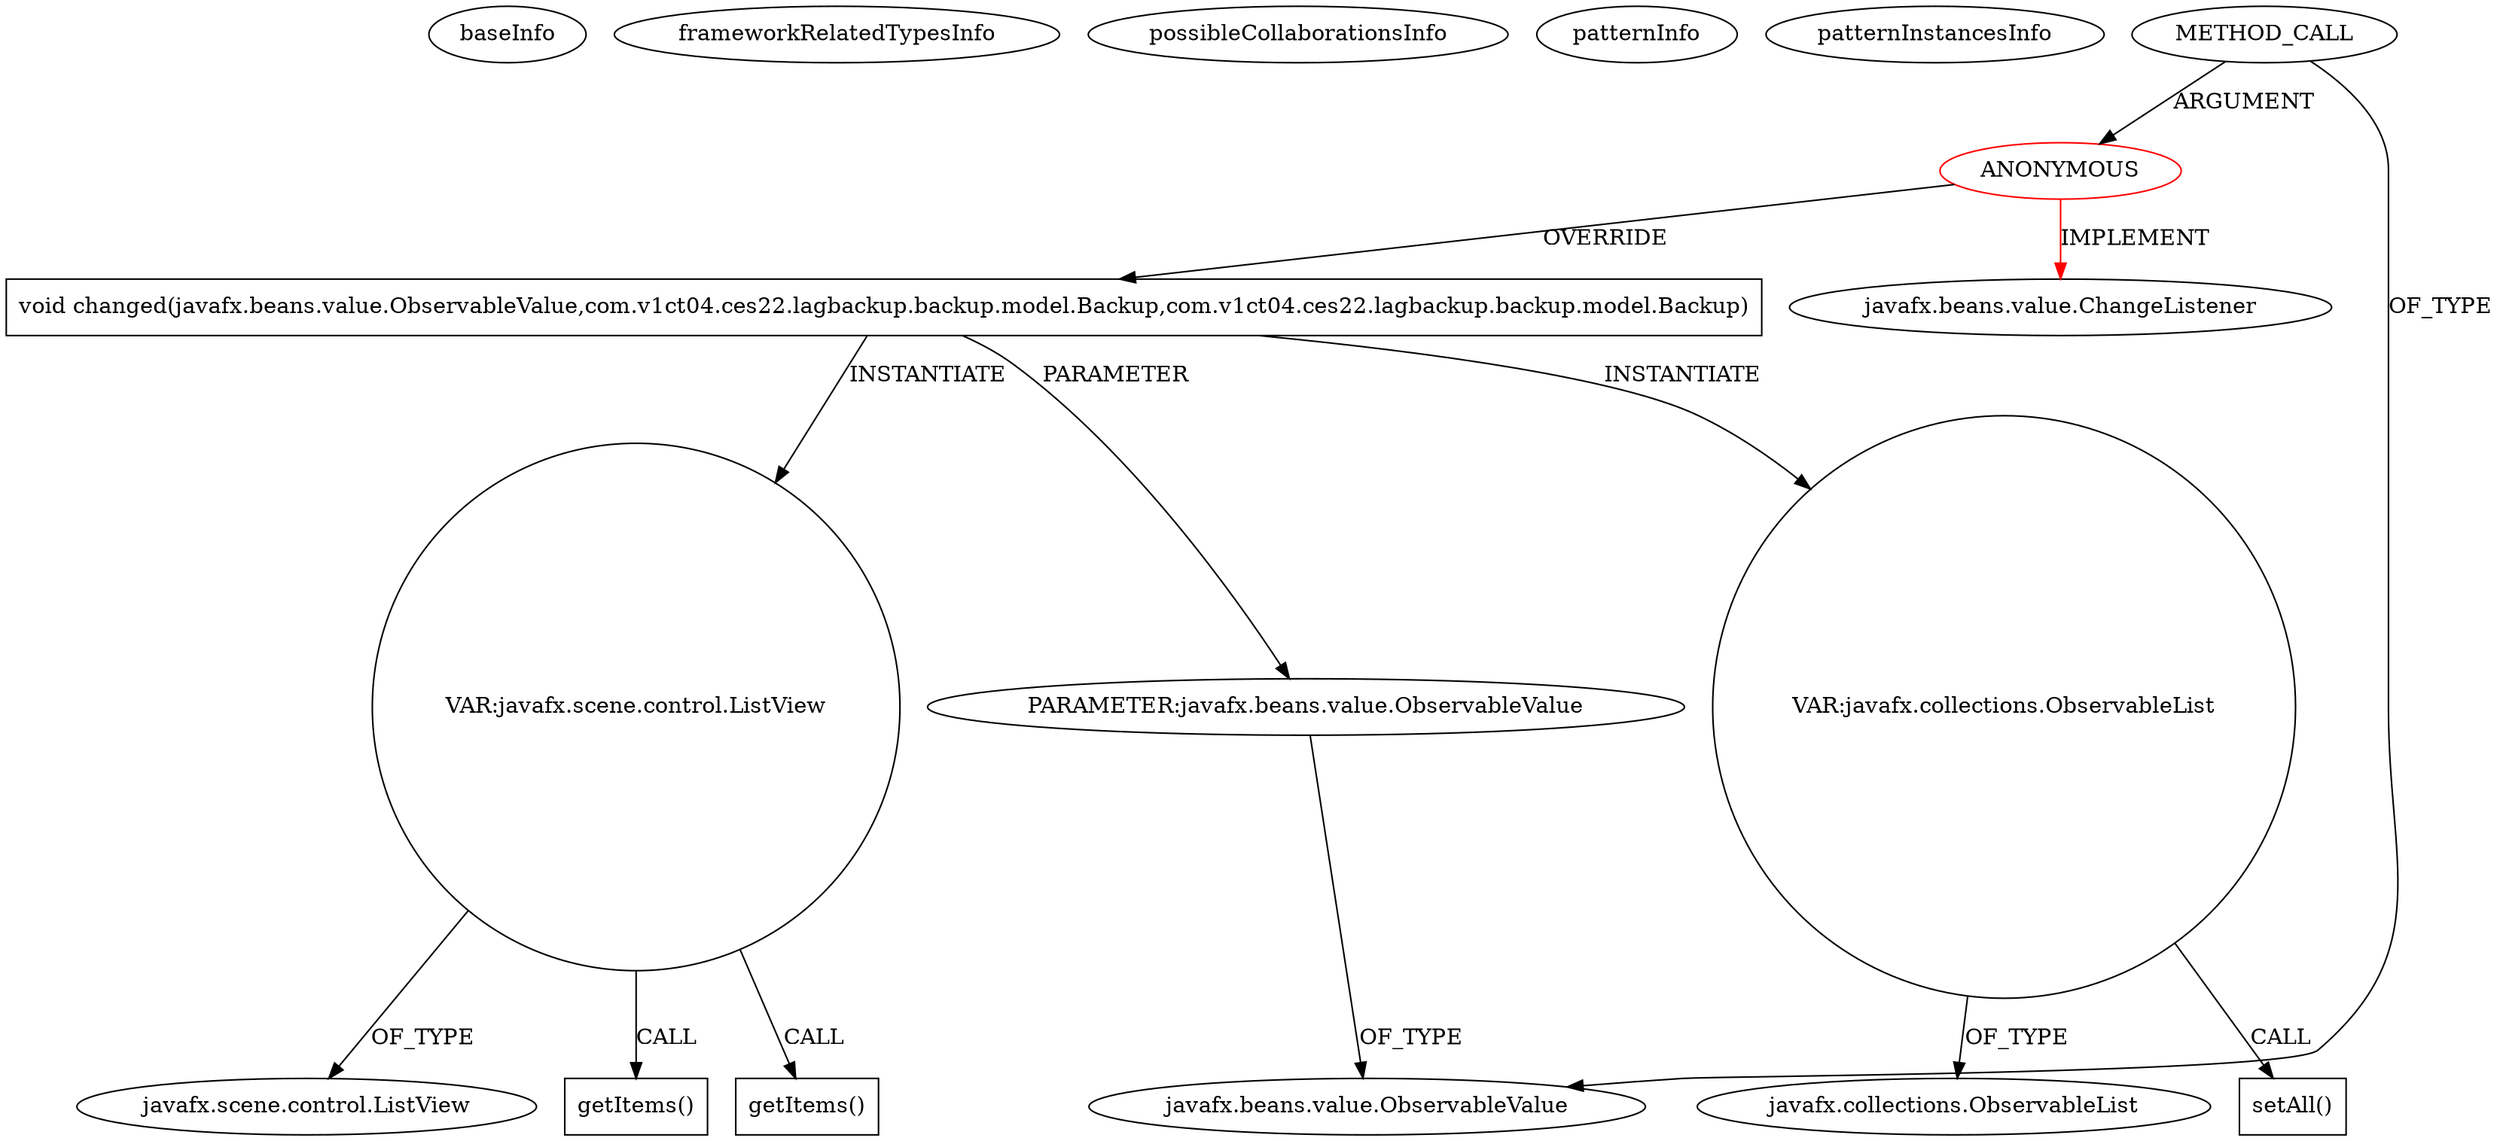 digraph {
baseInfo[graphId=3998,category="pattern",isAnonymous=true,possibleRelation=false]
frameworkRelatedTypesInfo[0="javafx.beans.value.ChangeListener"]
possibleCollaborationsInfo[]
patternInfo[frequency=3.0,patternRootClient=0]
patternInstancesInfo[0="v1ct04-lagbackup~/v1ct04-lagbackup/lagbackup-master/src/com/v1ct04/ces22/lagbackup/view/main/controllers/IncrementTabController.java~void initialize(java.net.URL,java.util.ResourceBundle)~4627",1="v1ct04-lagbackup~/v1ct04-lagbackup/lagbackup-master/src/com/v1ct04/ces22/lagbackup/view/main/controllers/RestoreTabController.java~void initialize(java.net.URL,java.util.ResourceBundle)~4634",2="v1ct04-lagbackup~/v1ct04-lagbackup/lagbackup-master/src/com/v1ct04/ces22/lagbackup/view/main/controllers/VisualizeTabController.java~void initialize(java.net.URL,java.util.ResourceBundle)~4637"]
4[label="void changed(javafx.beans.value.ObservableValue,com.v1ct04.ces22.lagbackup.backup.model.Backup,com.v1ct04.ces22.lagbackup.backup.model.Backup)",vertexType="OVERRIDING_METHOD_DECLARATION",isFrameworkType=false,shape=box]
0[label="ANONYMOUS",vertexType="ROOT_ANONYMOUS_DECLARATION",isFrameworkType=false,color=red]
1[label="javafx.beans.value.ChangeListener",vertexType="FRAMEWORK_INTERFACE_TYPE",isFrameworkType=false]
2[label="METHOD_CALL",vertexType="OUTSIDE_CALL",isFrameworkType=false]
10[label="VAR:javafx.scene.control.ListView",vertexType="VARIABLE_EXPRESION",isFrameworkType=false,shape=circle]
14[label="getItems()",vertexType="INSIDE_CALL",isFrameworkType=false,shape=box]
11[label="getItems()",vertexType="INSIDE_CALL",isFrameworkType=false,shape=box]
5[label="PARAMETER:javafx.beans.value.ObservableValue",vertexType="PARAMETER_DECLARATION",isFrameworkType=false]
7[label="VAR:javafx.collections.ObservableList",vertexType="VARIABLE_EXPRESION",isFrameworkType=false,shape=circle]
8[label="setAll()",vertexType="INSIDE_CALL",isFrameworkType=false,shape=box]
9[label="javafx.collections.ObservableList",vertexType="FRAMEWORK_INTERFACE_TYPE",isFrameworkType=false]
12[label="javafx.scene.control.ListView",vertexType="FRAMEWORK_CLASS_TYPE",isFrameworkType=false]
3[label="javafx.beans.value.ObservableValue",vertexType="FRAMEWORK_INTERFACE_TYPE",isFrameworkType=false]
4->5[label="PARAMETER"]
10->12[label="OF_TYPE"]
7->8[label="CALL"]
0->1[label="IMPLEMENT",color=red]
2->3[label="OF_TYPE"]
5->3[label="OF_TYPE"]
4->10[label="INSTANTIATE"]
10->11[label="CALL"]
4->7[label="INSTANTIATE"]
0->4[label="OVERRIDE"]
7->9[label="OF_TYPE"]
2->0[label="ARGUMENT"]
10->14[label="CALL"]
}
